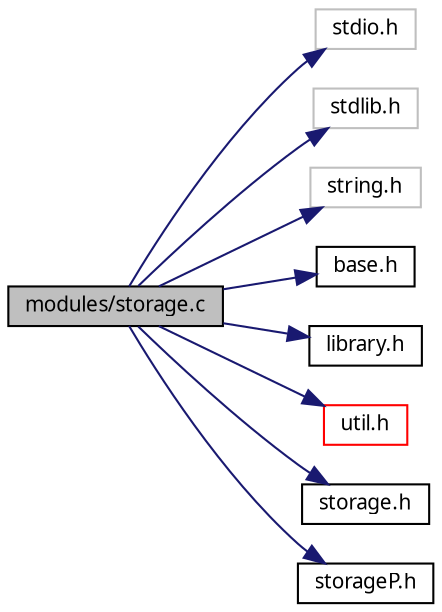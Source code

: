 digraph G
{
  edge [fontname="FreeSans.ttf",fontsize=10,labelfontname="FreeSans.ttf",labelfontsize=10];
  node [fontname="FreeSans.ttf",fontsize=10,shape=record];
  rankdir=LR;
  Node1 [label="modules/storage.c",height=0.2,width=0.4,color="black", fillcolor="grey75", style="filled" fontcolor="black"];
  Node1 -> Node2 [color="midnightblue",fontsize=10,style="solid",fontname="FreeSans.ttf"];
  Node2 [label="stdio.h",height=0.2,width=0.4,color="grey75", fillcolor="white", style="filled"];
  Node1 -> Node3 [color="midnightblue",fontsize=10,style="solid",fontname="FreeSans.ttf"];
  Node3 [label="stdlib.h",height=0.2,width=0.4,color="grey75", fillcolor="white", style="filled"];
  Node1 -> Node4 [color="midnightblue",fontsize=10,style="solid",fontname="FreeSans.ttf"];
  Node4 [label="string.h",height=0.2,width=0.4,color="grey75", fillcolor="white", style="filled"];
  Node1 -> Node5 [color="midnightblue",fontsize=10,style="solid",fontname="FreeSans.ttf"];
  Node5 [label="base.h",height=0.2,width=0.4,color="black", fillcolor="white", style="filled",URL="$base_8h.html"];
  Node1 -> Node6 [color="midnightblue",fontsize=10,style="solid",fontname="FreeSans.ttf"];
  Node6 [label="library.h",height=0.2,width=0.4,color="black", fillcolor="white", style="filled",URL="$library_8h.html"];
  Node1 -> Node7 [color="midnightblue",fontsize=10,style="solid",fontname="FreeSans.ttf"];
  Node7 [label="util.h",height=0.2,width=0.4,color="red", fillcolor="white", style="filled",URL="$util_8h.html"];
  Node1 -> Node8 [color="midnightblue",fontsize=10,style="solid",fontname="FreeSans.ttf"];
  Node8 [label="storage.h",height=0.2,width=0.4,color="black", fillcolor="white", style="filled",URL="$storage_8h.html"];
  Node1 -> Node9 [color="midnightblue",fontsize=10,style="solid",fontname="FreeSans.ttf"];
  Node9 [label="storageP.h",height=0.2,width=0.4,color="black", fillcolor="white", style="filled",URL="$storageP_8h.html"];
}
